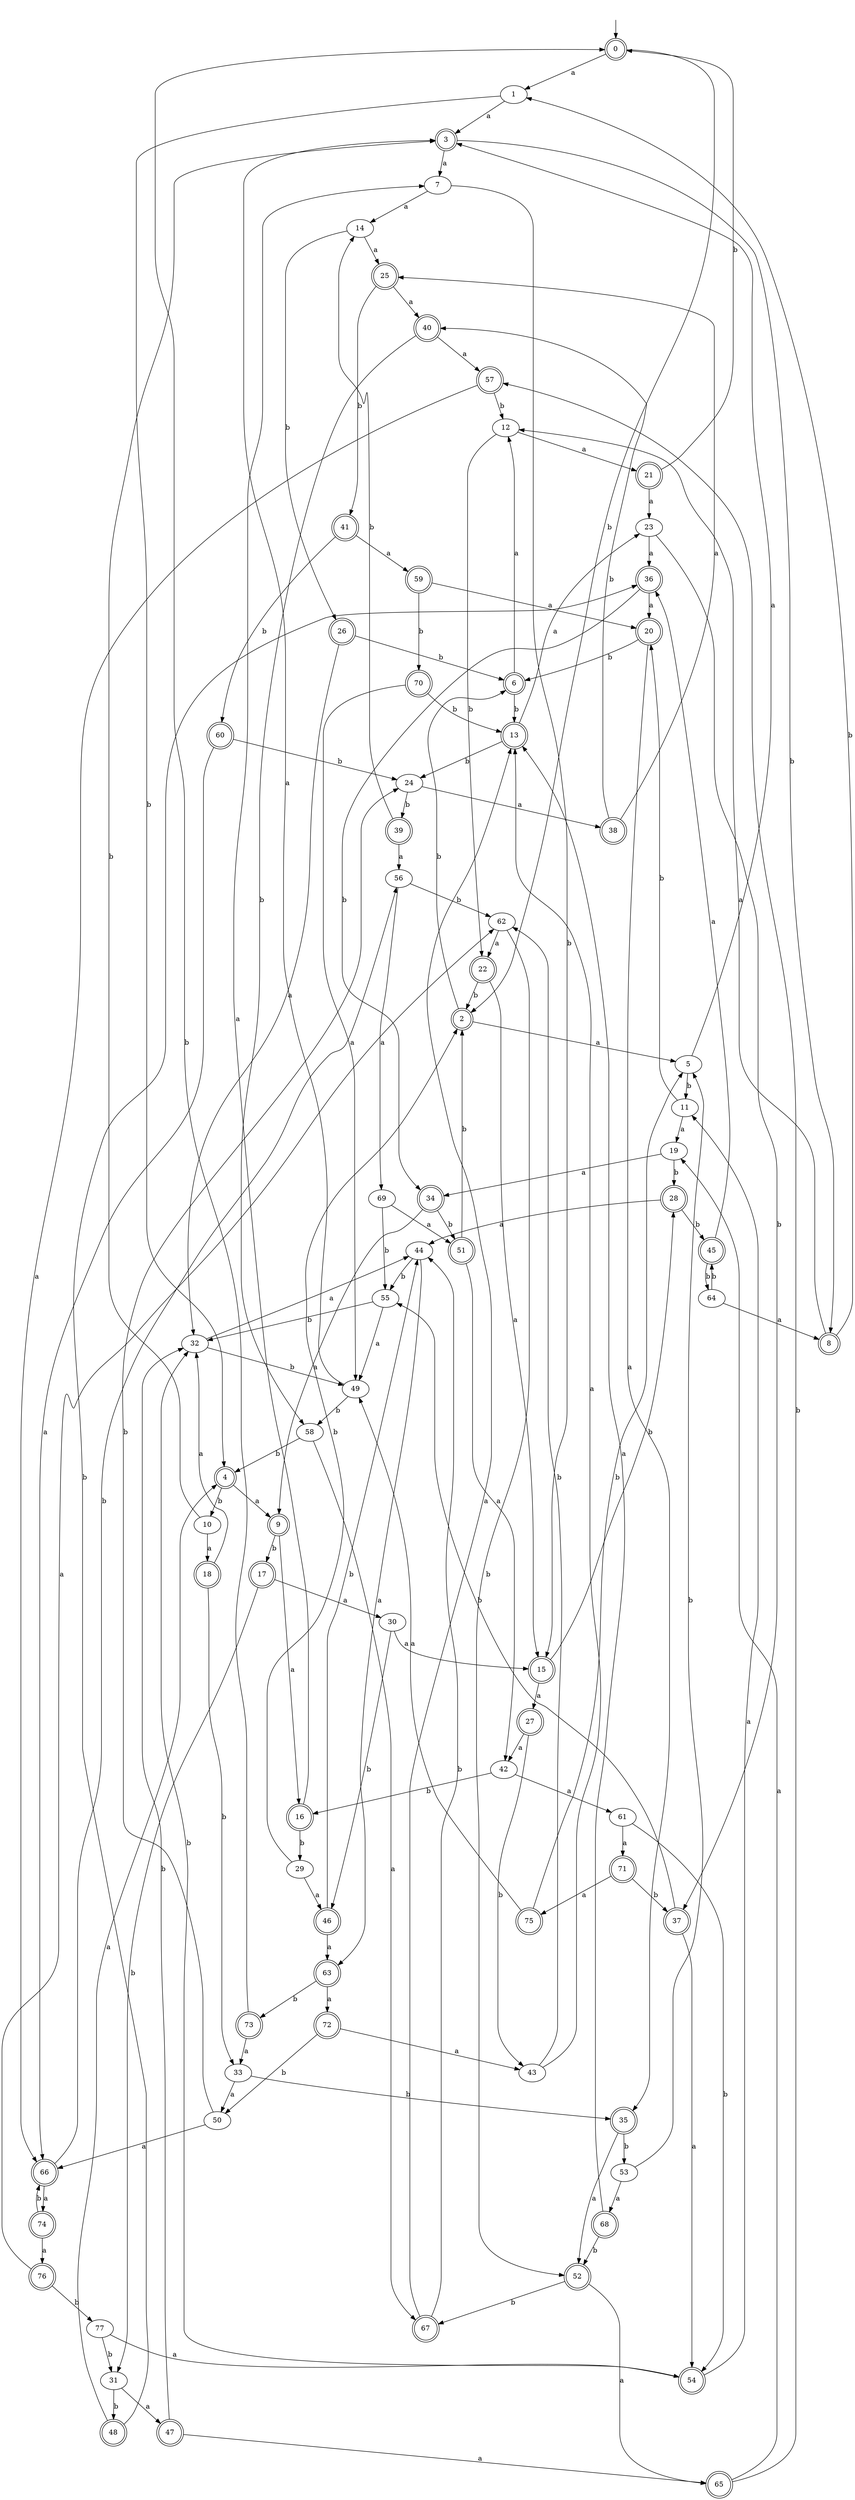 digraph RandomDFA {
  __start0 [label="", shape=none];
  __start0 -> 0 [label=""];
  0 [shape=circle] [shape=doublecircle]
  0 -> 1 [label="a"]
  0 -> 2 [label="b"]
  1
  1 -> 3 [label="a"]
  1 -> 4 [label="b"]
  2 [shape=doublecircle]
  2 -> 5 [label="a"]
  2 -> 6 [label="b"]
  3 [shape=doublecircle]
  3 -> 7 [label="a"]
  3 -> 8 [label="b"]
  4 [shape=doublecircle]
  4 -> 9 [label="a"]
  4 -> 10 [label="b"]
  5
  5 -> 3 [label="a"]
  5 -> 11 [label="b"]
  6 [shape=doublecircle]
  6 -> 12 [label="a"]
  6 -> 13 [label="b"]
  7
  7 -> 14 [label="a"]
  7 -> 15 [label="b"]
  8 [shape=doublecircle]
  8 -> 12 [label="a"]
  8 -> 1 [label="b"]
  9 [shape=doublecircle]
  9 -> 16 [label="a"]
  9 -> 17 [label="b"]
  10
  10 -> 18 [label="a"]
  10 -> 3 [label="b"]
  11
  11 -> 19 [label="a"]
  11 -> 20 [label="b"]
  12
  12 -> 21 [label="a"]
  12 -> 22 [label="b"]
  13 [shape=doublecircle]
  13 -> 23 [label="a"]
  13 -> 24 [label="b"]
  14
  14 -> 25 [label="a"]
  14 -> 26 [label="b"]
  15 [shape=doublecircle]
  15 -> 27 [label="a"]
  15 -> 28 [label="b"]
  16 [shape=doublecircle]
  16 -> 7 [label="a"]
  16 -> 29 [label="b"]
  17 [shape=doublecircle]
  17 -> 30 [label="a"]
  17 -> 31 [label="b"]
  18 [shape=doublecircle]
  18 -> 32 [label="a"]
  18 -> 33 [label="b"]
  19
  19 -> 34 [label="a"]
  19 -> 28 [label="b"]
  20 [shape=doublecircle]
  20 -> 35 [label="a"]
  20 -> 6 [label="b"]
  21 [shape=doublecircle]
  21 -> 23 [label="a"]
  21 -> 0 [label="b"]
  22 [shape=doublecircle]
  22 -> 15 [label="a"]
  22 -> 2 [label="b"]
  23
  23 -> 36 [label="a"]
  23 -> 37 [label="b"]
  24
  24 -> 38 [label="a"]
  24 -> 39 [label="b"]
  25 [shape=doublecircle]
  25 -> 40 [label="a"]
  25 -> 41 [label="b"]
  26 [shape=doublecircle]
  26 -> 32 [label="a"]
  26 -> 6 [label="b"]
  27 [shape=doublecircle]
  27 -> 42 [label="a"]
  27 -> 43 [label="b"]
  28 [shape=doublecircle]
  28 -> 44 [label="a"]
  28 -> 45 [label="b"]
  29
  29 -> 46 [label="a"]
  29 -> 2 [label="b"]
  30
  30 -> 15 [label="a"]
  30 -> 46 [label="b"]
  31
  31 -> 47 [label="a"]
  31 -> 48 [label="b"]
  32
  32 -> 44 [label="a"]
  32 -> 49 [label="b"]
  33
  33 -> 50 [label="a"]
  33 -> 35 [label="b"]
  34 [shape=doublecircle]
  34 -> 9 [label="a"]
  34 -> 51 [label="b"]
  35 [shape=doublecircle]
  35 -> 52 [label="a"]
  35 -> 53 [label="b"]
  36 [shape=doublecircle]
  36 -> 20 [label="a"]
  36 -> 34 [label="b"]
  37 [shape=doublecircle]
  37 -> 54 [label="a"]
  37 -> 55 [label="b"]
  38 [shape=doublecircle]
  38 -> 25 [label="a"]
  38 -> 40 [label="b"]
  39 [shape=doublecircle]
  39 -> 56 [label="a"]
  39 -> 14 [label="b"]
  40 [shape=doublecircle]
  40 -> 57 [label="a"]
  40 -> 58 [label="b"]
  41 [shape=doublecircle]
  41 -> 59 [label="a"]
  41 -> 60 [label="b"]
  42
  42 -> 61 [label="a"]
  42 -> 16 [label="b"]
  43
  43 -> 13 [label="a"]
  43 -> 62 [label="b"]
  44
  44 -> 63 [label="a"]
  44 -> 55 [label="b"]
  45 [shape=doublecircle]
  45 -> 36 [label="a"]
  45 -> 64 [label="b"]
  46 [shape=doublecircle]
  46 -> 63 [label="a"]
  46 -> 44 [label="b"]
  47 [shape=doublecircle]
  47 -> 65 [label="a"]
  47 -> 32 [label="b"]
  48 [shape=doublecircle]
  48 -> 4 [label="a"]
  48 -> 36 [label="b"]
  49
  49 -> 3 [label="a"]
  49 -> 58 [label="b"]
  50
  50 -> 66 [label="a"]
  50 -> 24 [label="b"]
  51 [shape=doublecircle]
  51 -> 42 [label="a"]
  51 -> 2 [label="b"]
  52 [shape=doublecircle]
  52 -> 65 [label="a"]
  52 -> 67 [label="b"]
  53
  53 -> 68 [label="a"]
  53 -> 5 [label="b"]
  54 [shape=doublecircle]
  54 -> 11 [label="a"]
  54 -> 32 [label="b"]
  55
  55 -> 49 [label="a"]
  55 -> 32 [label="b"]
  56
  56 -> 69 [label="a"]
  56 -> 62 [label="b"]
  57 [shape=doublecircle]
  57 -> 66 [label="a"]
  57 -> 12 [label="b"]
  58
  58 -> 67 [label="a"]
  58 -> 4 [label="b"]
  59 [shape=doublecircle]
  59 -> 20 [label="a"]
  59 -> 70 [label="b"]
  60 [shape=doublecircle]
  60 -> 66 [label="a"]
  60 -> 24 [label="b"]
  61
  61 -> 71 [label="a"]
  61 -> 54 [label="b"]
  62
  62 -> 22 [label="a"]
  62 -> 52 [label="b"]
  63 [shape=doublecircle]
  63 -> 72 [label="a"]
  63 -> 73 [label="b"]
  64
  64 -> 8 [label="a"]
  64 -> 45 [label="b"]
  65 [shape=doublecircle]
  65 -> 19 [label="a"]
  65 -> 57 [label="b"]
  66 [shape=doublecircle]
  66 -> 74 [label="a"]
  66 -> 56 [label="b"]
  67 [shape=doublecircle]
  67 -> 13 [label="a"]
  67 -> 44 [label="b"]
  68 [shape=doublecircle]
  68 -> 13 [label="a"]
  68 -> 52 [label="b"]
  69
  69 -> 51 [label="a"]
  69 -> 55 [label="b"]
  70 [shape=doublecircle]
  70 -> 49 [label="a"]
  70 -> 13 [label="b"]
  71 [shape=doublecircle]
  71 -> 75 [label="a"]
  71 -> 37 [label="b"]
  72 [shape=doublecircle]
  72 -> 43 [label="a"]
  72 -> 50 [label="b"]
  73 [shape=doublecircle]
  73 -> 33 [label="a"]
  73 -> 0 [label="b"]
  74 [shape=doublecircle]
  74 -> 76 [label="a"]
  74 -> 66 [label="b"]
  75 [shape=doublecircle]
  75 -> 49 [label="a"]
  75 -> 5 [label="b"]
  76 [shape=doublecircle]
  76 -> 62 [label="a"]
  76 -> 77 [label="b"]
  77
  77 -> 54 [label="a"]
  77 -> 31 [label="b"]
}

